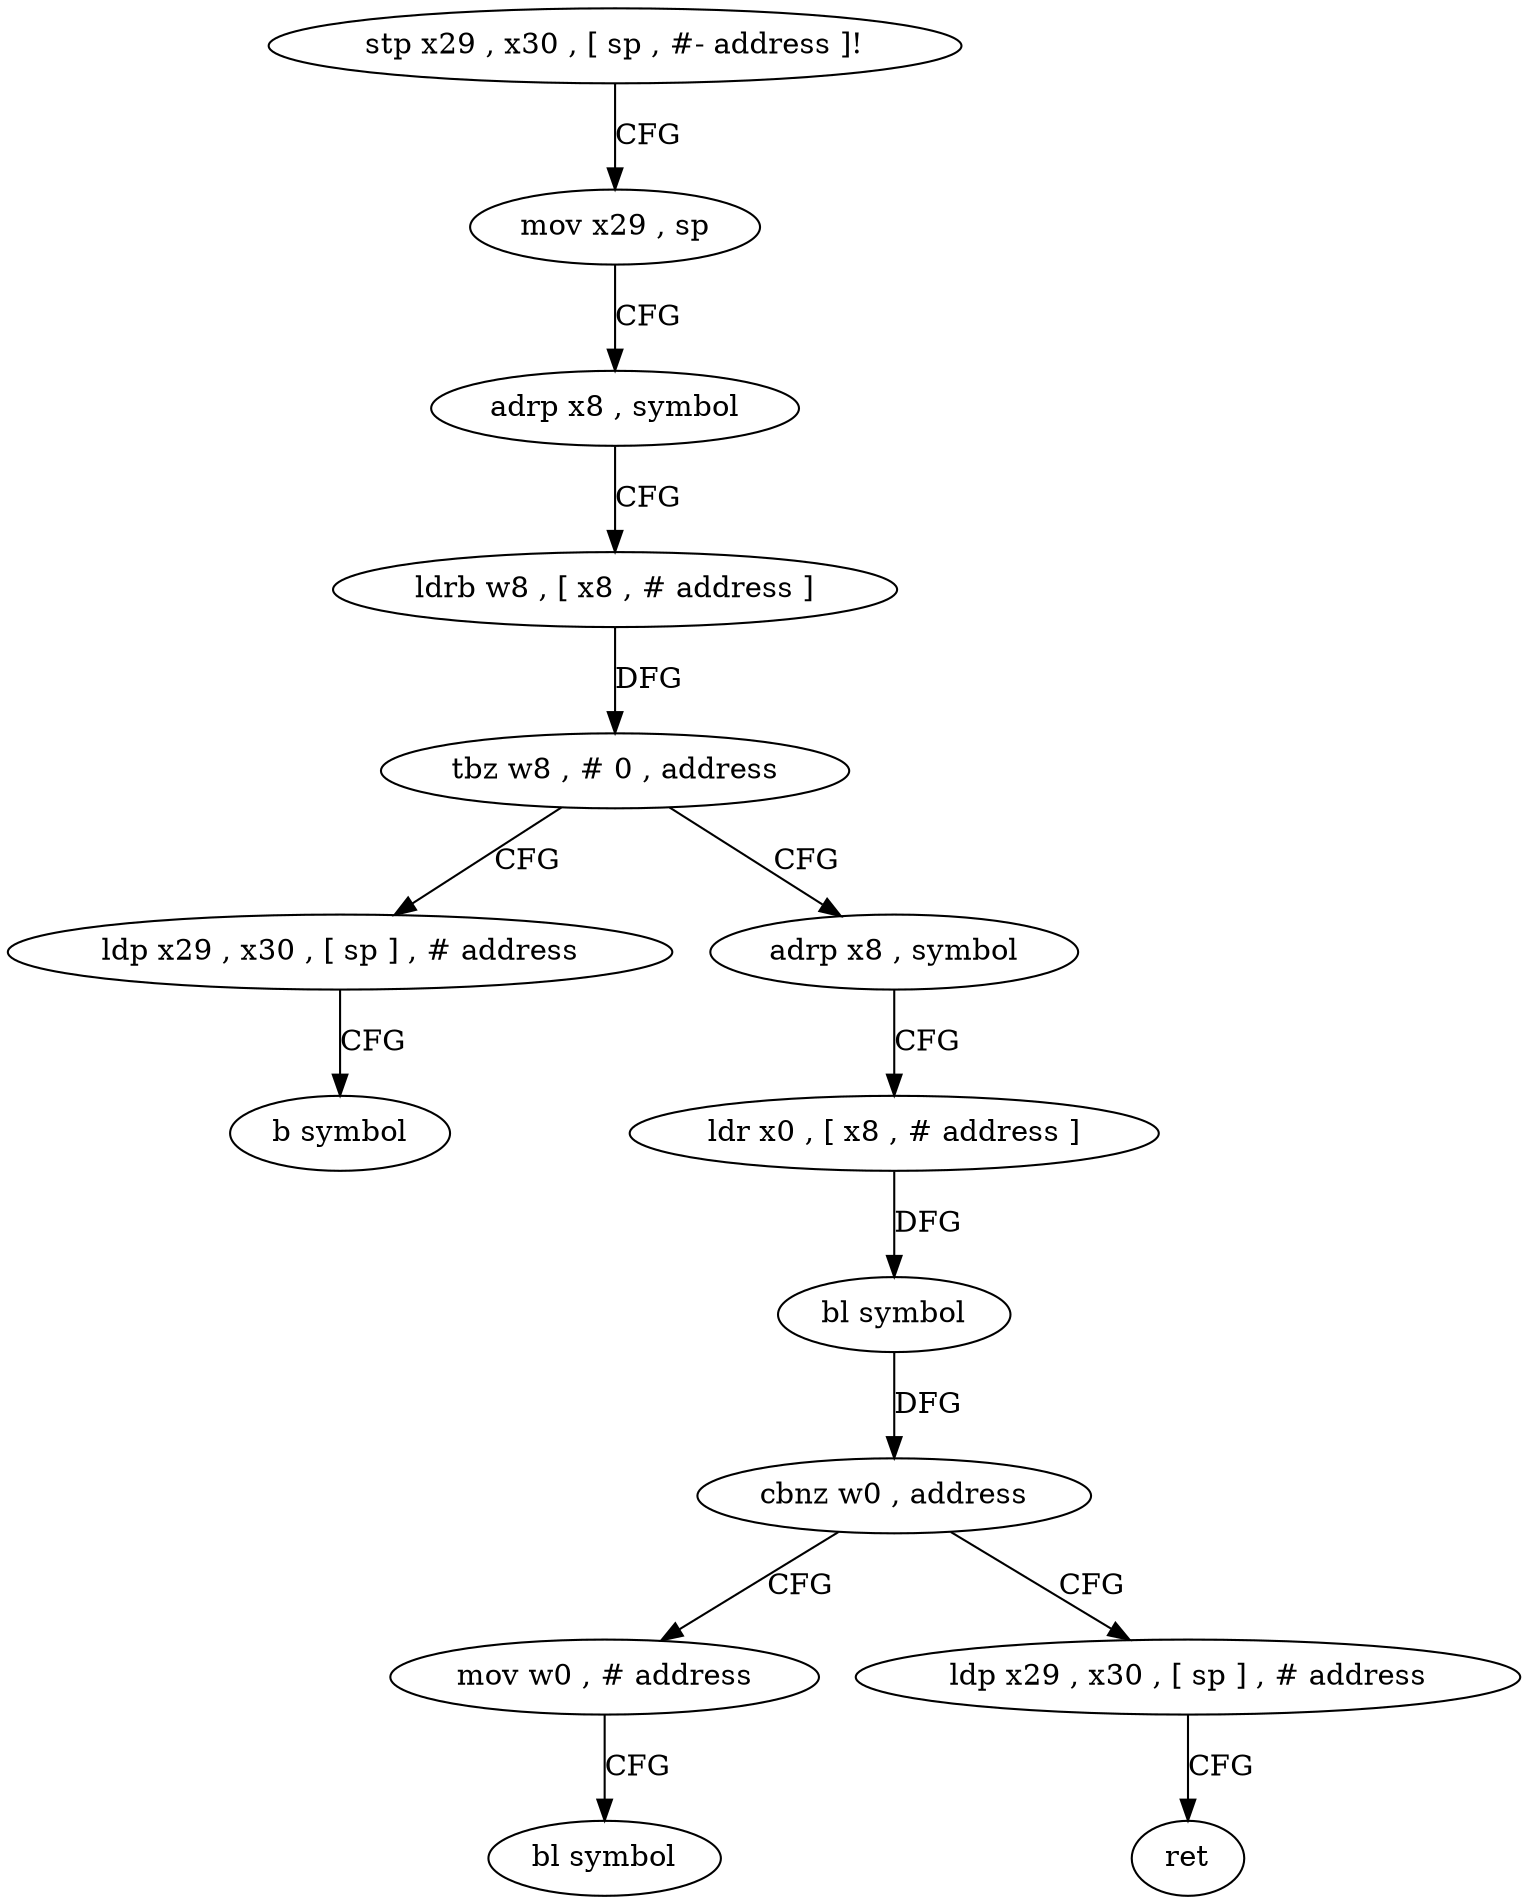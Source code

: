 digraph "func" {
"4204532" [label = "stp x29 , x30 , [ sp , #- address ]!" ]
"4204536" [label = "mov x29 , sp" ]
"4204540" [label = "adrp x8 , symbol" ]
"4204544" [label = "ldrb w8 , [ x8 , # address ]" ]
"4204548" [label = "tbz w8 , # 0 , address" ]
"4204576" [label = "ldp x29 , x30 , [ sp ] , # address" ]
"4204552" [label = "adrp x8 , symbol" ]
"4204580" [label = "b symbol" ]
"4204556" [label = "ldr x0 , [ x8 , # address ]" ]
"4204560" [label = "bl symbol" ]
"4204564" [label = "cbnz w0 , address" ]
"4204584" [label = "mov w0 , # address" ]
"4204568" [label = "ldp x29 , x30 , [ sp ] , # address" ]
"4204588" [label = "bl symbol" ]
"4204572" [label = "ret" ]
"4204532" -> "4204536" [ label = "CFG" ]
"4204536" -> "4204540" [ label = "CFG" ]
"4204540" -> "4204544" [ label = "CFG" ]
"4204544" -> "4204548" [ label = "DFG" ]
"4204548" -> "4204576" [ label = "CFG" ]
"4204548" -> "4204552" [ label = "CFG" ]
"4204576" -> "4204580" [ label = "CFG" ]
"4204552" -> "4204556" [ label = "CFG" ]
"4204556" -> "4204560" [ label = "DFG" ]
"4204560" -> "4204564" [ label = "DFG" ]
"4204564" -> "4204584" [ label = "CFG" ]
"4204564" -> "4204568" [ label = "CFG" ]
"4204584" -> "4204588" [ label = "CFG" ]
"4204568" -> "4204572" [ label = "CFG" ]
}
